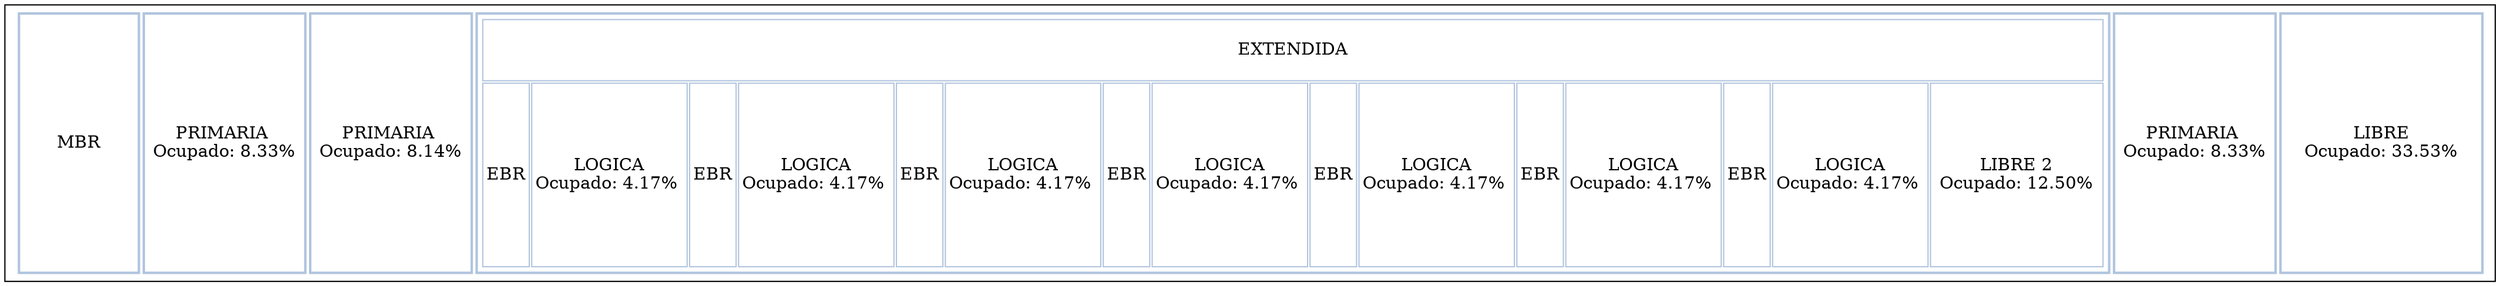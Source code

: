 digraph G{ 

disck [
    shape=box
    label=<
<table border='0' cellborder='2' width='600' height="200" color='LIGHTSTEELBLUE'>
     <tr>
     <td height='200' width='100'> MBR </td>
     <td height='200' width='41.67'>PRIMARIA <br/> Ocupado: 8.33% </td>
     <td height='200' width='40.69'>PRIMARIA <br/> Ocupado: 8.14% </td>
     <td  height='200' width='208.33'>
     <table border='0'  height='200' WIDTH='208.33' cellborder='1'>
     <tr>  <td height='50' colspan='15'>EXTENDIDA</td>  </tr>
     <tr>
     <td height='140'>EBR</td>
     <td height='140'>LOGICA<br/>Ocupado: 4.17% </td>
     <td height='140'>EBR</td>
     <td height='140'>LOGICA<br/>Ocupado: 4.17% </td>
     <td height='140'>EBR</td>
     <td height='140'>LOGICA<br/>Ocupado: 4.17% </td>
     <td height='140'>EBR</td>
     <td height='140'>LOGICA<br/>Ocupado: 4.17% </td>
     <td height='140'>EBR</td>
     <td height='140'>LOGICA<br/>Ocupado: 4.17% </td>
     <td height='140'>EBR</td>
     <td height='140'>LOGICA<br/>Ocupado: 4.17% </td>
     <td height='140'>EBR</td>
     <td height='140'>LOGICA<br/>Ocupado: 4.17% </td>
     <td height='150'>LIBRE 2<br/> Ocupado: 12.50% </td>
     </tr>
     </table>
     </td>
     <td height='200' width='41.67'>PRIMARIA <br/> Ocupado: 8.33% </td>
     <td height='200' width='167.64'>LIBRE<br/> Ocupado: 33.53% </td>
     </tr> 
     </table>        
>];

}